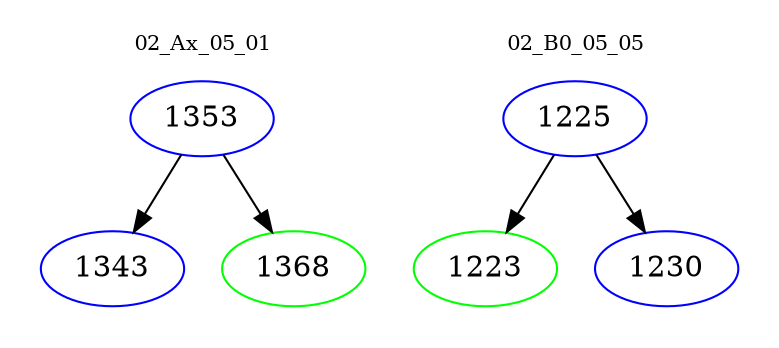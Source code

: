 digraph{
subgraph cluster_0 {
color = white
label = "02_Ax_05_01";
fontsize=10;
T0_1353 [label="1353", color="blue"]
T0_1353 -> T0_1343 [color="black"]
T0_1343 [label="1343", color="blue"]
T0_1353 -> T0_1368 [color="black"]
T0_1368 [label="1368", color="green"]
}
subgraph cluster_1 {
color = white
label = "02_B0_05_05";
fontsize=10;
T1_1225 [label="1225", color="blue"]
T1_1225 -> T1_1223 [color="black"]
T1_1223 [label="1223", color="green"]
T1_1225 -> T1_1230 [color="black"]
T1_1230 [label="1230", color="blue"]
}
}
